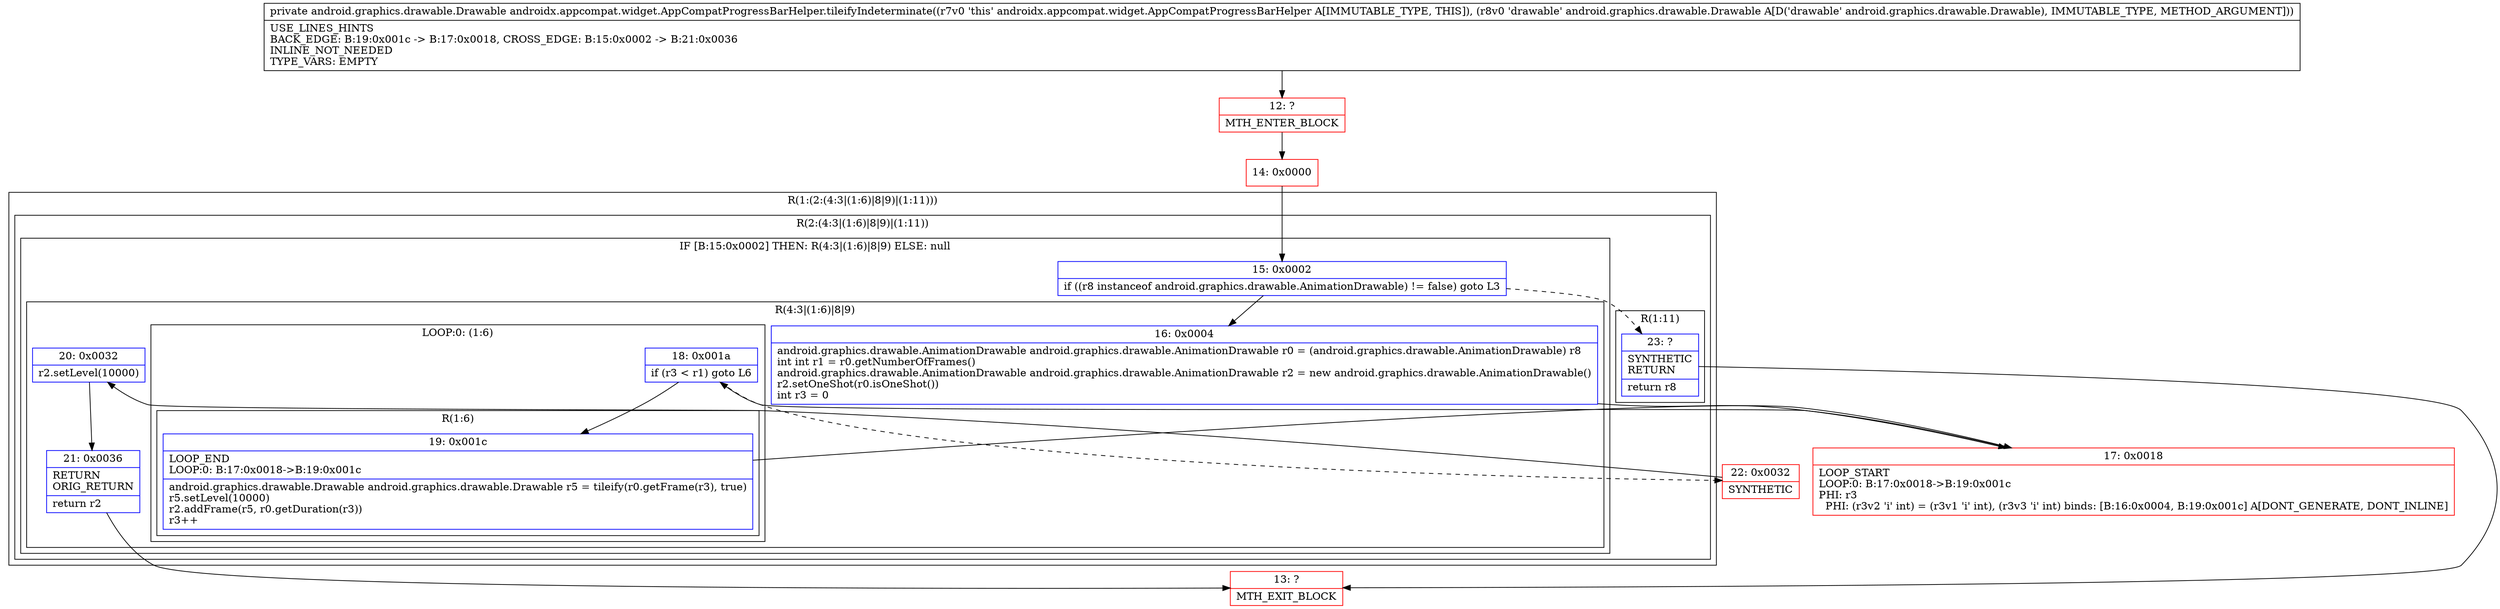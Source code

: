 digraph "CFG forandroidx.appcompat.widget.AppCompatProgressBarHelper.tileifyIndeterminate(Landroid\/graphics\/drawable\/Drawable;)Landroid\/graphics\/drawable\/Drawable;" {
subgraph cluster_Region_1372964764 {
label = "R(1:(2:(4:3|(1:6)|8|9)|(1:11)))";
node [shape=record,color=blue];
subgraph cluster_Region_1325410875 {
label = "R(2:(4:3|(1:6)|8|9)|(1:11))";
node [shape=record,color=blue];
subgraph cluster_IfRegion_746737761 {
label = "IF [B:15:0x0002] THEN: R(4:3|(1:6)|8|9) ELSE: null";
node [shape=record,color=blue];
Node_15 [shape=record,label="{15\:\ 0x0002|if ((r8 instanceof android.graphics.drawable.AnimationDrawable) != false) goto L3\l}"];
subgraph cluster_Region_2118776546 {
label = "R(4:3|(1:6)|8|9)";
node [shape=record,color=blue];
Node_16 [shape=record,label="{16\:\ 0x0004|android.graphics.drawable.AnimationDrawable android.graphics.drawable.AnimationDrawable r0 = (android.graphics.drawable.AnimationDrawable) r8\lint int r1 = r0.getNumberOfFrames()\landroid.graphics.drawable.AnimationDrawable android.graphics.drawable.AnimationDrawable r2 = new android.graphics.drawable.AnimationDrawable()\lr2.setOneShot(r0.isOneShot())\lint r3 = 0\l}"];
subgraph cluster_LoopRegion_482485216 {
label = "LOOP:0: (1:6)";
node [shape=record,color=blue];
Node_18 [shape=record,label="{18\:\ 0x001a|if (r3 \< r1) goto L6\l}"];
subgraph cluster_Region_566698552 {
label = "R(1:6)";
node [shape=record,color=blue];
Node_19 [shape=record,label="{19\:\ 0x001c|LOOP_END\lLOOP:0: B:17:0x0018\-\>B:19:0x001c\l|android.graphics.drawable.Drawable android.graphics.drawable.Drawable r5 = tileify(r0.getFrame(r3), true)\lr5.setLevel(10000)\lr2.addFrame(r5, r0.getDuration(r3))\lr3++\l}"];
}
}
Node_20 [shape=record,label="{20\:\ 0x0032|r2.setLevel(10000)\l}"];
Node_21 [shape=record,label="{21\:\ 0x0036|RETURN\lORIG_RETURN\l|return r2\l}"];
}
}
subgraph cluster_Region_754820273 {
label = "R(1:11)";
node [shape=record,color=blue];
Node_23 [shape=record,label="{23\:\ ?|SYNTHETIC\lRETURN\l|return r8\l}"];
}
}
}
Node_12 [shape=record,color=red,label="{12\:\ ?|MTH_ENTER_BLOCK\l}"];
Node_14 [shape=record,color=red,label="{14\:\ 0x0000}"];
Node_17 [shape=record,color=red,label="{17\:\ 0x0018|LOOP_START\lLOOP:0: B:17:0x0018\-\>B:19:0x001c\lPHI: r3 \l  PHI: (r3v2 'i' int) = (r3v1 'i' int), (r3v3 'i' int) binds: [B:16:0x0004, B:19:0x001c] A[DONT_GENERATE, DONT_INLINE]\l}"];
Node_22 [shape=record,color=red,label="{22\:\ 0x0032|SYNTHETIC\l}"];
Node_13 [shape=record,color=red,label="{13\:\ ?|MTH_EXIT_BLOCK\l}"];
MethodNode[shape=record,label="{private android.graphics.drawable.Drawable androidx.appcompat.widget.AppCompatProgressBarHelper.tileifyIndeterminate((r7v0 'this' androidx.appcompat.widget.AppCompatProgressBarHelper A[IMMUTABLE_TYPE, THIS]), (r8v0 'drawable' android.graphics.drawable.Drawable A[D('drawable' android.graphics.drawable.Drawable), IMMUTABLE_TYPE, METHOD_ARGUMENT]))  | USE_LINES_HINTS\lBACK_EDGE: B:19:0x001c \-\> B:17:0x0018, CROSS_EDGE: B:15:0x0002 \-\> B:21:0x0036\lINLINE_NOT_NEEDED\lTYPE_VARS: EMPTY\l}"];
MethodNode -> Node_12;Node_15 -> Node_16;
Node_15 -> Node_23[style=dashed];
Node_16 -> Node_17;
Node_18 -> Node_19;
Node_18 -> Node_22[style=dashed];
Node_19 -> Node_17;
Node_20 -> Node_21;
Node_21 -> Node_13;
Node_23 -> Node_13;
Node_12 -> Node_14;
Node_14 -> Node_15;
Node_17 -> Node_18;
Node_22 -> Node_20;
}

